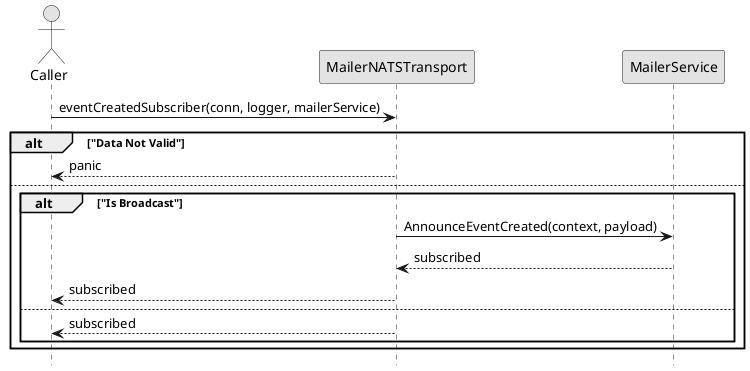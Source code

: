 @startuml MAILER_SubscribeEventCreated

skinparam Monochrome true
skinparam Shadowing false
hide footbox

actor "Caller" as Caller
participant "MailerNATSTransport" as MailerNATSTransport
participant "MailerService" as MailerService

Caller->MailerNATSTransport: eventCreatedSubscriber(conn, logger, mailerService)

alt "Data Not Valid"
    MailerNATSTransport-->Caller: panic
else
    alt "Is Broadcast"
        MailerNATSTransport->MailerService: AnnounceEventCreated(context, payload)
        MailerService-->MailerNATSTransport: subscribed
        MailerNATSTransport-->Caller: subscribed
    else
        MailerNATSTransport-->Caller: subscribed
    end
end

@enduml